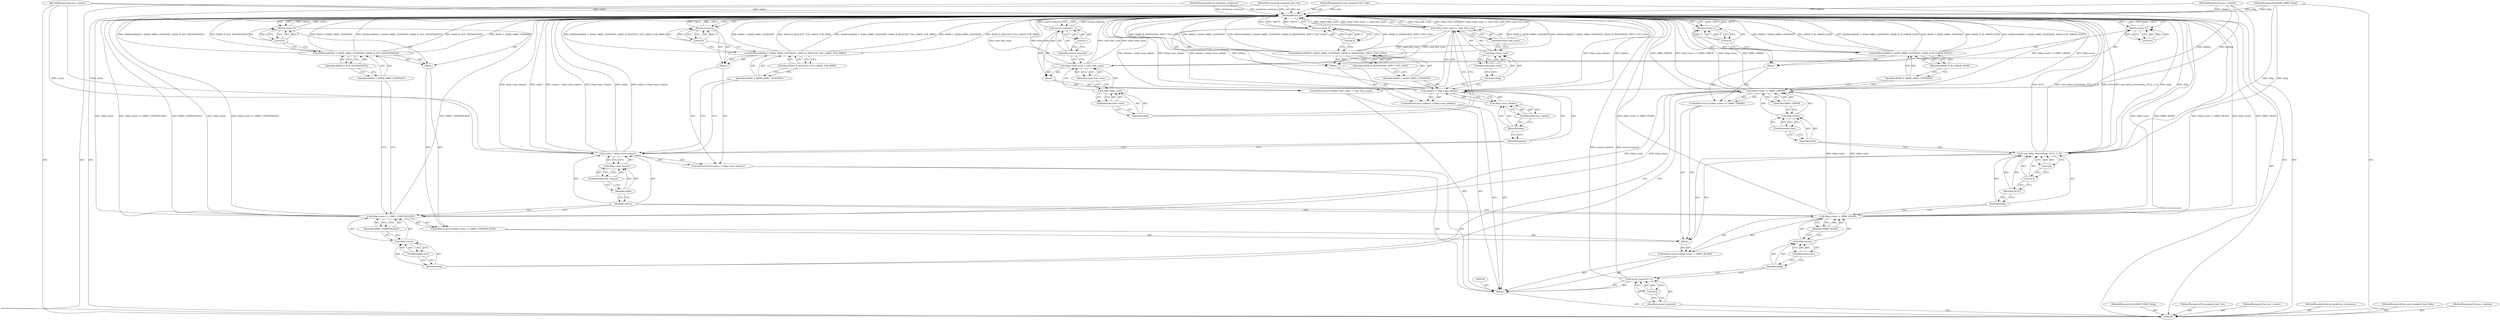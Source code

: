 digraph "1_openssl_1b0fe00e2704b5e20334a16d3c9099d1ba2ef1be_0" {
"1000189" [label="(MethodReturn,int)"];
"1000101" [label="(MethodParameterIn,RAND_DRBG *drbg)"];
"1000235" [label="(MethodParameterOut,RAND_DRBG *drbg)"];
"1000102" [label="(MethodParameterIn,unsigned char *out)"];
"1000236" [label="(MethodParameterOut,unsigned char *out)"];
"1000103" [label="(MethodParameterIn,size_t outlen)"];
"1000237" [label="(MethodParameterOut,size_t outlen)"];
"1000125" [label="(Call,drbg->state == DRBG_ERROR)"];
"1000126" [label="(Call,drbg->state)"];
"1000127" [label="(Identifier,drbg)"];
"1000128" [label="(FieldIdentifier,state)"];
"1000129" [label="(Identifier,DRBG_ERROR)"];
"1000130" [label="(Block,)"];
"1000124" [label="(ControlStructure,if (drbg->state == DRBG_ERROR))"];
"1000131" [label="(Call,RANDerr(RAND_F_RAND_DRBG_GENERATE, RAND_R_IN_ERROR_STATE))"];
"1000132" [label="(Identifier,RAND_F_RAND_DRBG_GENERATE)"];
"1000133" [label="(Identifier,RAND_R_IN_ERROR_STATE)"];
"1000134" [label="(Return,return 0;)"];
"1000135" [label="(Literal,0)"];
"1000137" [label="(Call,drbg->state == DRBG_UNINITIALISED)"];
"1000138" [label="(Call,drbg->state)"];
"1000139" [label="(Identifier,drbg)"];
"1000140" [label="(FieldIdentifier,state)"];
"1000141" [label="(Identifier,DRBG_UNINITIALISED)"];
"1000142" [label="(Block,)"];
"1000136" [label="(ControlStructure,if (drbg->state == DRBG_UNINITIALISED))"];
"1000143" [label="(Call,RANDerr(RAND_F_RAND_DRBG_GENERATE, RAND_R_NOT_INSTANTIATED))"];
"1000144" [label="(Identifier,RAND_F_RAND_DRBG_GENERATE)"];
"1000145" [label="(Identifier,RAND_R_NOT_INSTANTIATED)"];
"1000146" [label="(Return,return 0;)"];
"1000147" [label="(Literal,0)"];
"1000104" [label="(MethodParameterIn,int prediction_resistance)"];
"1000238" [label="(MethodParameterOut,int prediction_resistance)"];
"1000151" [label="(Call,drbg->max_request)"];
"1000152" [label="(Identifier,drbg)"];
"1000153" [label="(FieldIdentifier,max_request)"];
"1000154" [label="(Block,)"];
"1000148" [label="(ControlStructure,if (outlen > drbg->max_request))"];
"1000149" [label="(Call,outlen > drbg->max_request)"];
"1000150" [label="(Identifier,outlen)"];
"1000156" [label="(Identifier,RAND_F_RAND_DRBG_GENERATE)"];
"1000157" [label="(Identifier,RAND_R_REQUEST_TOO_LARGE_FOR_DRBG)"];
"1000155" [label="(Call,RANDerr(RAND_F_RAND_DRBG_GENERATE, RAND_R_REQUEST_TOO_LARGE_FOR_DRBG))"];
"1000159" [label="(Literal,0)"];
"1000158" [label="(Return,return 0;)"];
"1000163" [label="(Call,drbg->max_adinlen)"];
"1000164" [label="(Identifier,drbg)"];
"1000165" [label="(FieldIdentifier,max_adinlen)"];
"1000166" [label="(Block,)"];
"1000160" [label="(ControlStructure,if (adinlen > drbg->max_adinlen))"];
"1000161" [label="(Call,adinlen > drbg->max_adinlen)"];
"1000162" [label="(Identifier,adinlen)"];
"1000168" [label="(Identifier,RAND_F_RAND_DRBG_GENERATE)"];
"1000169" [label="(Identifier,RAND_R_ADDITIONAL_INPUT_TOO_LONG)"];
"1000167" [label="(Call,RANDerr(RAND_F_RAND_DRBG_GENERATE, RAND_R_ADDITIONAL_INPUT_TOO_LONG))"];
"1000171" [label="(Literal,0)"];
"1000170" [label="(Return,return 0;)"];
"1000173" [label="(Literal,0)"];
"1000172" [label="(Return,return 0;)"];
"1000105" [label="(MethodParameterIn,const unsigned char *adin)"];
"1000239" [label="(MethodParameterOut,const unsigned char *adin)"];
"1000106" [label="(MethodParameterIn,size_t adinlen)"];
"1000240" [label="(MethodParameterOut,size_t adinlen)"];
"1000178" [label="(FieldIdentifier,fork_count)"];
"1000179" [label="(Identifier,rand_fork_count)"];
"1000174" [label="(ControlStructure,if (drbg->fork_count != rand_fork_count))"];
"1000180" [label="(Block,)"];
"1000175" [label="(Call,drbg->fork_count != rand_fork_count)"];
"1000176" [label="(Call,drbg->fork_count)"];
"1000177" [label="(Identifier,drbg)"];
"1000184" [label="(FieldIdentifier,fork_count)"];
"1000185" [label="(Identifier,rand_fork_count)"];
"1000181" [label="(Call,drbg->fork_count = rand_fork_count)"];
"1000182" [label="(Call,drbg->fork_count)"];
"1000183" [label="(Identifier,drbg)"];
"1000188" [label="(Literal,1)"];
"1000186" [label="(Call,reseed_required = 1)"];
"1000187" [label="(Identifier,reseed_required)"];
"1000107" [label="(Block,)"];
"1000111" [label="(Literal,0)"];
"1000109" [label="(Call,reseed_required = 0)"];
"1000110" [label="(Identifier,reseed_required)"];
"1000116" [label="(FieldIdentifier,state)"];
"1000117" [label="(Identifier,DRBG_READY)"];
"1000118" [label="(Block,)"];
"1000112" [label="(ControlStructure,if (drbg->state != DRBG_READY))"];
"1000113" [label="(Call,drbg->state != DRBG_READY)"];
"1000114" [label="(Call,drbg->state)"];
"1000115" [label="(Identifier,drbg)"];
"1000120" [label="(Identifier,drbg)"];
"1000121" [label="(Identifier,NULL)"];
"1000122" [label="(Literal,0)"];
"1000123" [label="(Literal,0)"];
"1000119" [label="(Call,rand_drbg_restart(drbg, NULL, 0, 0))"];
"1000189" -> "1000100"  [label="AST: "];
"1000189" -> "1000134"  [label="CFG: "];
"1000189" -> "1000146"  [label="CFG: "];
"1000189" -> "1000158"  [label="CFG: "];
"1000189" -> "1000170"  [label="CFG: "];
"1000189" -> "1000172"  [label="CFG: "];
"1000189" -> "1000186"  [label="CFG: "];
"1000189" -> "1000175"  [label="CFG: "];
"1000134" -> "1000189"  [label="DDG: <RET>"];
"1000146" -> "1000189"  [label="DDG: <RET>"];
"1000172" -> "1000189"  [label="DDG: <RET>"];
"1000158" -> "1000189"  [label="DDG: <RET>"];
"1000170" -> "1000189"  [label="DDG: <RET>"];
"1000186" -> "1000189"  [label="DDG: reseed_required"];
"1000125" -> "1000189"  [label="DDG: drbg->state == DRBG_ERROR"];
"1000125" -> "1000189"  [label="DDG: drbg->state"];
"1000125" -> "1000189"  [label="DDG: DRBG_ERROR"];
"1000181" -> "1000189"  [label="DDG: rand_fork_count"];
"1000181" -> "1000189"  [label="DDG: drbg->fork_count"];
"1000149" -> "1000189"  [label="DDG: drbg->max_request"];
"1000149" -> "1000189"  [label="DDG: outlen"];
"1000149" -> "1000189"  [label="DDG: outlen > drbg->max_request"];
"1000167" -> "1000189"  [label="DDG: RAND_R_ADDITIONAL_INPUT_TOO_LONG"];
"1000167" -> "1000189"  [label="DDG: RAND_F_RAND_DRBG_GENERATE"];
"1000167" -> "1000189"  [label="DDG: RANDerr(RAND_F_RAND_DRBG_GENERATE, RAND_R_ADDITIONAL_INPUT_TOO_LONG)"];
"1000155" -> "1000189"  [label="DDG: RAND_R_REQUEST_TOO_LARGE_FOR_DRBG"];
"1000155" -> "1000189"  [label="DDG: RANDerr(RAND_F_RAND_DRBG_GENERATE, RAND_R_REQUEST_TOO_LARGE_FOR_DRBG)"];
"1000155" -> "1000189"  [label="DDG: RAND_F_RAND_DRBG_GENERATE"];
"1000105" -> "1000189"  [label="DDG: adin"];
"1000113" -> "1000189"  [label="DDG: drbg->state"];
"1000113" -> "1000189"  [label="DDG: DRBG_READY"];
"1000113" -> "1000189"  [label="DDG: drbg->state != DRBG_READY"];
"1000119" -> "1000189"  [label="DDG: NULL"];
"1000119" -> "1000189"  [label="DDG: rand_drbg_restart(drbg, NULL, 0, 0)"];
"1000119" -> "1000189"  [label="DDG: drbg"];
"1000161" -> "1000189"  [label="DDG: adinlen > drbg->max_adinlen"];
"1000161" -> "1000189"  [label="DDG: drbg->max_adinlen"];
"1000161" -> "1000189"  [label="DDG: adinlen"];
"1000131" -> "1000189"  [label="DDG: RANDerr(RAND_F_RAND_DRBG_GENERATE, RAND_R_IN_ERROR_STATE)"];
"1000131" -> "1000189"  [label="DDG: RAND_F_RAND_DRBG_GENERATE"];
"1000131" -> "1000189"  [label="DDG: RAND_R_IN_ERROR_STATE"];
"1000175" -> "1000189"  [label="DDG: rand_fork_count"];
"1000175" -> "1000189"  [label="DDG: drbg->fork_count"];
"1000175" -> "1000189"  [label="DDG: drbg->fork_count != rand_fork_count"];
"1000104" -> "1000189"  [label="DDG: prediction_resistance"];
"1000137" -> "1000189"  [label="DDG: DRBG_UNINITIALISED"];
"1000137" -> "1000189"  [label="DDG: drbg->state"];
"1000137" -> "1000189"  [label="DDG: drbg->state == DRBG_UNINITIALISED"];
"1000103" -> "1000189"  [label="DDG: outlen"];
"1000143" -> "1000189"  [label="DDG: RAND_F_RAND_DRBG_GENERATE"];
"1000143" -> "1000189"  [label="DDG: RANDerr(RAND_F_RAND_DRBG_GENERATE, RAND_R_NOT_INSTANTIATED)"];
"1000143" -> "1000189"  [label="DDG: RAND_R_NOT_INSTANTIATED"];
"1000102" -> "1000189"  [label="DDG: out"];
"1000101" -> "1000189"  [label="DDG: drbg"];
"1000109" -> "1000189"  [label="DDG: reseed_required"];
"1000106" -> "1000189"  [label="DDG: adinlen"];
"1000101" -> "1000100"  [label="AST: "];
"1000101" -> "1000189"  [label="DDG: drbg"];
"1000101" -> "1000119"  [label="DDG: drbg"];
"1000235" -> "1000100"  [label="AST: "];
"1000102" -> "1000100"  [label="AST: "];
"1000102" -> "1000189"  [label="DDG: out"];
"1000236" -> "1000100"  [label="AST: "];
"1000103" -> "1000100"  [label="AST: "];
"1000103" -> "1000189"  [label="DDG: outlen"];
"1000103" -> "1000149"  [label="DDG: outlen"];
"1000237" -> "1000100"  [label="AST: "];
"1000125" -> "1000124"  [label="AST: "];
"1000125" -> "1000129"  [label="CFG: "];
"1000126" -> "1000125"  [label="AST: "];
"1000129" -> "1000125"  [label="AST: "];
"1000132" -> "1000125"  [label="CFG: "];
"1000139" -> "1000125"  [label="CFG: "];
"1000125" -> "1000189"  [label="DDG: drbg->state == DRBG_ERROR"];
"1000125" -> "1000189"  [label="DDG: drbg->state"];
"1000125" -> "1000189"  [label="DDG: DRBG_ERROR"];
"1000113" -> "1000125"  [label="DDG: drbg->state"];
"1000125" -> "1000137"  [label="DDG: drbg->state"];
"1000126" -> "1000125"  [label="AST: "];
"1000126" -> "1000128"  [label="CFG: "];
"1000127" -> "1000126"  [label="AST: "];
"1000128" -> "1000126"  [label="AST: "];
"1000129" -> "1000126"  [label="CFG: "];
"1000127" -> "1000126"  [label="AST: "];
"1000127" -> "1000119"  [label="CFG: "];
"1000128" -> "1000127"  [label="CFG: "];
"1000128" -> "1000126"  [label="AST: "];
"1000128" -> "1000127"  [label="CFG: "];
"1000126" -> "1000128"  [label="CFG: "];
"1000129" -> "1000125"  [label="AST: "];
"1000129" -> "1000126"  [label="CFG: "];
"1000125" -> "1000129"  [label="CFG: "];
"1000130" -> "1000124"  [label="AST: "];
"1000131" -> "1000130"  [label="AST: "];
"1000134" -> "1000130"  [label="AST: "];
"1000124" -> "1000118"  [label="AST: "];
"1000125" -> "1000124"  [label="AST: "];
"1000130" -> "1000124"  [label="AST: "];
"1000131" -> "1000130"  [label="AST: "];
"1000131" -> "1000133"  [label="CFG: "];
"1000132" -> "1000131"  [label="AST: "];
"1000133" -> "1000131"  [label="AST: "];
"1000135" -> "1000131"  [label="CFG: "];
"1000131" -> "1000189"  [label="DDG: RANDerr(RAND_F_RAND_DRBG_GENERATE, RAND_R_IN_ERROR_STATE)"];
"1000131" -> "1000189"  [label="DDG: RAND_F_RAND_DRBG_GENERATE"];
"1000131" -> "1000189"  [label="DDG: RAND_R_IN_ERROR_STATE"];
"1000132" -> "1000131"  [label="AST: "];
"1000132" -> "1000125"  [label="CFG: "];
"1000133" -> "1000132"  [label="CFG: "];
"1000133" -> "1000131"  [label="AST: "];
"1000133" -> "1000132"  [label="CFG: "];
"1000131" -> "1000133"  [label="CFG: "];
"1000134" -> "1000130"  [label="AST: "];
"1000134" -> "1000135"  [label="CFG: "];
"1000135" -> "1000134"  [label="AST: "];
"1000189" -> "1000134"  [label="CFG: "];
"1000134" -> "1000189"  [label="DDG: <RET>"];
"1000135" -> "1000134"  [label="DDG: 0"];
"1000135" -> "1000134"  [label="AST: "];
"1000135" -> "1000131"  [label="CFG: "];
"1000134" -> "1000135"  [label="CFG: "];
"1000135" -> "1000134"  [label="DDG: 0"];
"1000137" -> "1000136"  [label="AST: "];
"1000137" -> "1000141"  [label="CFG: "];
"1000138" -> "1000137"  [label="AST: "];
"1000141" -> "1000137"  [label="AST: "];
"1000144" -> "1000137"  [label="CFG: "];
"1000150" -> "1000137"  [label="CFG: "];
"1000137" -> "1000189"  [label="DDG: DRBG_UNINITIALISED"];
"1000137" -> "1000189"  [label="DDG: drbg->state"];
"1000137" -> "1000189"  [label="DDG: drbg->state == DRBG_UNINITIALISED"];
"1000125" -> "1000137"  [label="DDG: drbg->state"];
"1000138" -> "1000137"  [label="AST: "];
"1000138" -> "1000140"  [label="CFG: "];
"1000139" -> "1000138"  [label="AST: "];
"1000140" -> "1000138"  [label="AST: "];
"1000141" -> "1000138"  [label="CFG: "];
"1000139" -> "1000138"  [label="AST: "];
"1000139" -> "1000125"  [label="CFG: "];
"1000140" -> "1000139"  [label="CFG: "];
"1000140" -> "1000138"  [label="AST: "];
"1000140" -> "1000139"  [label="CFG: "];
"1000138" -> "1000140"  [label="CFG: "];
"1000141" -> "1000137"  [label="AST: "];
"1000141" -> "1000138"  [label="CFG: "];
"1000137" -> "1000141"  [label="CFG: "];
"1000142" -> "1000136"  [label="AST: "];
"1000143" -> "1000142"  [label="AST: "];
"1000146" -> "1000142"  [label="AST: "];
"1000136" -> "1000118"  [label="AST: "];
"1000137" -> "1000136"  [label="AST: "];
"1000142" -> "1000136"  [label="AST: "];
"1000143" -> "1000142"  [label="AST: "];
"1000143" -> "1000145"  [label="CFG: "];
"1000144" -> "1000143"  [label="AST: "];
"1000145" -> "1000143"  [label="AST: "];
"1000147" -> "1000143"  [label="CFG: "];
"1000143" -> "1000189"  [label="DDG: RAND_F_RAND_DRBG_GENERATE"];
"1000143" -> "1000189"  [label="DDG: RANDerr(RAND_F_RAND_DRBG_GENERATE, RAND_R_NOT_INSTANTIATED)"];
"1000143" -> "1000189"  [label="DDG: RAND_R_NOT_INSTANTIATED"];
"1000144" -> "1000143"  [label="AST: "];
"1000144" -> "1000137"  [label="CFG: "];
"1000145" -> "1000144"  [label="CFG: "];
"1000145" -> "1000143"  [label="AST: "];
"1000145" -> "1000144"  [label="CFG: "];
"1000143" -> "1000145"  [label="CFG: "];
"1000146" -> "1000142"  [label="AST: "];
"1000146" -> "1000147"  [label="CFG: "];
"1000147" -> "1000146"  [label="AST: "];
"1000189" -> "1000146"  [label="CFG: "];
"1000146" -> "1000189"  [label="DDG: <RET>"];
"1000147" -> "1000146"  [label="DDG: 0"];
"1000147" -> "1000146"  [label="AST: "];
"1000147" -> "1000143"  [label="CFG: "];
"1000146" -> "1000147"  [label="CFG: "];
"1000147" -> "1000146"  [label="DDG: 0"];
"1000104" -> "1000100"  [label="AST: "];
"1000104" -> "1000189"  [label="DDG: prediction_resistance"];
"1000238" -> "1000100"  [label="AST: "];
"1000151" -> "1000149"  [label="AST: "];
"1000151" -> "1000153"  [label="CFG: "];
"1000152" -> "1000151"  [label="AST: "];
"1000153" -> "1000151"  [label="AST: "];
"1000149" -> "1000151"  [label="CFG: "];
"1000152" -> "1000151"  [label="AST: "];
"1000152" -> "1000150"  [label="CFG: "];
"1000153" -> "1000152"  [label="CFG: "];
"1000153" -> "1000151"  [label="AST: "];
"1000153" -> "1000152"  [label="CFG: "];
"1000151" -> "1000153"  [label="CFG: "];
"1000154" -> "1000148"  [label="AST: "];
"1000155" -> "1000154"  [label="AST: "];
"1000158" -> "1000154"  [label="AST: "];
"1000148" -> "1000107"  [label="AST: "];
"1000149" -> "1000148"  [label="AST: "];
"1000154" -> "1000148"  [label="AST: "];
"1000149" -> "1000148"  [label="AST: "];
"1000149" -> "1000151"  [label="CFG: "];
"1000150" -> "1000149"  [label="AST: "];
"1000151" -> "1000149"  [label="AST: "];
"1000156" -> "1000149"  [label="CFG: "];
"1000162" -> "1000149"  [label="CFG: "];
"1000149" -> "1000189"  [label="DDG: drbg->max_request"];
"1000149" -> "1000189"  [label="DDG: outlen"];
"1000149" -> "1000189"  [label="DDG: outlen > drbg->max_request"];
"1000103" -> "1000149"  [label="DDG: outlen"];
"1000150" -> "1000149"  [label="AST: "];
"1000150" -> "1000137"  [label="CFG: "];
"1000150" -> "1000113"  [label="CFG: "];
"1000152" -> "1000150"  [label="CFG: "];
"1000156" -> "1000155"  [label="AST: "];
"1000156" -> "1000149"  [label="CFG: "];
"1000157" -> "1000156"  [label="CFG: "];
"1000157" -> "1000155"  [label="AST: "];
"1000157" -> "1000156"  [label="CFG: "];
"1000155" -> "1000157"  [label="CFG: "];
"1000155" -> "1000154"  [label="AST: "];
"1000155" -> "1000157"  [label="CFG: "];
"1000156" -> "1000155"  [label="AST: "];
"1000157" -> "1000155"  [label="AST: "];
"1000159" -> "1000155"  [label="CFG: "];
"1000155" -> "1000189"  [label="DDG: RAND_R_REQUEST_TOO_LARGE_FOR_DRBG"];
"1000155" -> "1000189"  [label="DDG: RANDerr(RAND_F_RAND_DRBG_GENERATE, RAND_R_REQUEST_TOO_LARGE_FOR_DRBG)"];
"1000155" -> "1000189"  [label="DDG: RAND_F_RAND_DRBG_GENERATE"];
"1000159" -> "1000158"  [label="AST: "];
"1000159" -> "1000155"  [label="CFG: "];
"1000158" -> "1000159"  [label="CFG: "];
"1000159" -> "1000158"  [label="DDG: 0"];
"1000158" -> "1000154"  [label="AST: "];
"1000158" -> "1000159"  [label="CFG: "];
"1000159" -> "1000158"  [label="AST: "];
"1000189" -> "1000158"  [label="CFG: "];
"1000158" -> "1000189"  [label="DDG: <RET>"];
"1000159" -> "1000158"  [label="DDG: 0"];
"1000163" -> "1000161"  [label="AST: "];
"1000163" -> "1000165"  [label="CFG: "];
"1000164" -> "1000163"  [label="AST: "];
"1000165" -> "1000163"  [label="AST: "];
"1000161" -> "1000163"  [label="CFG: "];
"1000164" -> "1000163"  [label="AST: "];
"1000164" -> "1000162"  [label="CFG: "];
"1000165" -> "1000164"  [label="CFG: "];
"1000165" -> "1000163"  [label="AST: "];
"1000165" -> "1000164"  [label="CFG: "];
"1000163" -> "1000165"  [label="CFG: "];
"1000166" -> "1000160"  [label="AST: "];
"1000167" -> "1000166"  [label="AST: "];
"1000170" -> "1000166"  [label="AST: "];
"1000172" -> "1000166"  [label="AST: "];
"1000160" -> "1000107"  [label="AST: "];
"1000161" -> "1000160"  [label="AST: "];
"1000166" -> "1000160"  [label="AST: "];
"1000161" -> "1000160"  [label="AST: "];
"1000161" -> "1000163"  [label="CFG: "];
"1000162" -> "1000161"  [label="AST: "];
"1000163" -> "1000161"  [label="AST: "];
"1000168" -> "1000161"  [label="CFG: "];
"1000177" -> "1000161"  [label="CFG: "];
"1000161" -> "1000189"  [label="DDG: adinlen > drbg->max_adinlen"];
"1000161" -> "1000189"  [label="DDG: drbg->max_adinlen"];
"1000161" -> "1000189"  [label="DDG: adinlen"];
"1000106" -> "1000161"  [label="DDG: adinlen"];
"1000162" -> "1000161"  [label="AST: "];
"1000162" -> "1000149"  [label="CFG: "];
"1000164" -> "1000162"  [label="CFG: "];
"1000168" -> "1000167"  [label="AST: "];
"1000168" -> "1000161"  [label="CFG: "];
"1000169" -> "1000168"  [label="CFG: "];
"1000169" -> "1000167"  [label="AST: "];
"1000169" -> "1000168"  [label="CFG: "];
"1000167" -> "1000169"  [label="CFG: "];
"1000167" -> "1000166"  [label="AST: "];
"1000167" -> "1000169"  [label="CFG: "];
"1000168" -> "1000167"  [label="AST: "];
"1000169" -> "1000167"  [label="AST: "];
"1000171" -> "1000167"  [label="CFG: "];
"1000167" -> "1000189"  [label="DDG: RAND_R_ADDITIONAL_INPUT_TOO_LONG"];
"1000167" -> "1000189"  [label="DDG: RAND_F_RAND_DRBG_GENERATE"];
"1000167" -> "1000189"  [label="DDG: RANDerr(RAND_F_RAND_DRBG_GENERATE, RAND_R_ADDITIONAL_INPUT_TOO_LONG)"];
"1000171" -> "1000170"  [label="AST: "];
"1000171" -> "1000167"  [label="CFG: "];
"1000170" -> "1000171"  [label="CFG: "];
"1000171" -> "1000170"  [label="DDG: 0"];
"1000170" -> "1000166"  [label="AST: "];
"1000170" -> "1000171"  [label="CFG: "];
"1000171" -> "1000170"  [label="AST: "];
"1000189" -> "1000170"  [label="CFG: "];
"1000170" -> "1000189"  [label="DDG: <RET>"];
"1000171" -> "1000170"  [label="DDG: 0"];
"1000173" -> "1000172"  [label="AST: "];
"1000172" -> "1000173"  [label="CFG: "];
"1000173" -> "1000172"  [label="DDG: 0"];
"1000172" -> "1000166"  [label="AST: "];
"1000172" -> "1000173"  [label="CFG: "];
"1000173" -> "1000172"  [label="AST: "];
"1000189" -> "1000172"  [label="CFG: "];
"1000172" -> "1000189"  [label="DDG: <RET>"];
"1000173" -> "1000172"  [label="DDG: 0"];
"1000105" -> "1000100"  [label="AST: "];
"1000105" -> "1000189"  [label="DDG: adin"];
"1000239" -> "1000100"  [label="AST: "];
"1000106" -> "1000100"  [label="AST: "];
"1000106" -> "1000189"  [label="DDG: adinlen"];
"1000106" -> "1000161"  [label="DDG: adinlen"];
"1000240" -> "1000100"  [label="AST: "];
"1000178" -> "1000176"  [label="AST: "];
"1000178" -> "1000177"  [label="CFG: "];
"1000176" -> "1000178"  [label="CFG: "];
"1000179" -> "1000175"  [label="AST: "];
"1000179" -> "1000176"  [label="CFG: "];
"1000175" -> "1000179"  [label="CFG: "];
"1000174" -> "1000107"  [label="AST: "];
"1000175" -> "1000174"  [label="AST: "];
"1000180" -> "1000174"  [label="AST: "];
"1000180" -> "1000174"  [label="AST: "];
"1000181" -> "1000180"  [label="AST: "];
"1000186" -> "1000180"  [label="AST: "];
"1000175" -> "1000174"  [label="AST: "];
"1000175" -> "1000179"  [label="CFG: "];
"1000176" -> "1000175"  [label="AST: "];
"1000179" -> "1000175"  [label="AST: "];
"1000183" -> "1000175"  [label="CFG: "];
"1000189" -> "1000175"  [label="CFG: "];
"1000175" -> "1000189"  [label="DDG: rand_fork_count"];
"1000175" -> "1000189"  [label="DDG: drbg->fork_count"];
"1000175" -> "1000189"  [label="DDG: drbg->fork_count != rand_fork_count"];
"1000175" -> "1000181"  [label="DDG: rand_fork_count"];
"1000176" -> "1000175"  [label="AST: "];
"1000176" -> "1000178"  [label="CFG: "];
"1000177" -> "1000176"  [label="AST: "];
"1000178" -> "1000176"  [label="AST: "];
"1000179" -> "1000176"  [label="CFG: "];
"1000177" -> "1000176"  [label="AST: "];
"1000177" -> "1000161"  [label="CFG: "];
"1000178" -> "1000177"  [label="CFG: "];
"1000184" -> "1000182"  [label="AST: "];
"1000184" -> "1000183"  [label="CFG: "];
"1000182" -> "1000184"  [label="CFG: "];
"1000185" -> "1000181"  [label="AST: "];
"1000185" -> "1000182"  [label="CFG: "];
"1000181" -> "1000185"  [label="CFG: "];
"1000181" -> "1000180"  [label="AST: "];
"1000181" -> "1000185"  [label="CFG: "];
"1000182" -> "1000181"  [label="AST: "];
"1000185" -> "1000181"  [label="AST: "];
"1000187" -> "1000181"  [label="CFG: "];
"1000181" -> "1000189"  [label="DDG: rand_fork_count"];
"1000181" -> "1000189"  [label="DDG: drbg->fork_count"];
"1000175" -> "1000181"  [label="DDG: rand_fork_count"];
"1000182" -> "1000181"  [label="AST: "];
"1000182" -> "1000184"  [label="CFG: "];
"1000183" -> "1000182"  [label="AST: "];
"1000184" -> "1000182"  [label="AST: "];
"1000185" -> "1000182"  [label="CFG: "];
"1000183" -> "1000182"  [label="AST: "];
"1000183" -> "1000175"  [label="CFG: "];
"1000184" -> "1000183"  [label="CFG: "];
"1000188" -> "1000186"  [label="AST: "];
"1000188" -> "1000187"  [label="CFG: "];
"1000186" -> "1000188"  [label="CFG: "];
"1000186" -> "1000180"  [label="AST: "];
"1000186" -> "1000188"  [label="CFG: "];
"1000187" -> "1000186"  [label="AST: "];
"1000188" -> "1000186"  [label="AST: "];
"1000189" -> "1000186"  [label="CFG: "];
"1000186" -> "1000189"  [label="DDG: reseed_required"];
"1000187" -> "1000186"  [label="AST: "];
"1000187" -> "1000181"  [label="CFG: "];
"1000188" -> "1000187"  [label="CFG: "];
"1000107" -> "1000100"  [label="AST: "];
"1000108" -> "1000107"  [label="AST: "];
"1000109" -> "1000107"  [label="AST: "];
"1000112" -> "1000107"  [label="AST: "];
"1000148" -> "1000107"  [label="AST: "];
"1000160" -> "1000107"  [label="AST: "];
"1000174" -> "1000107"  [label="AST: "];
"1000111" -> "1000109"  [label="AST: "];
"1000111" -> "1000110"  [label="CFG: "];
"1000109" -> "1000111"  [label="CFG: "];
"1000109" -> "1000107"  [label="AST: "];
"1000109" -> "1000111"  [label="CFG: "];
"1000110" -> "1000109"  [label="AST: "];
"1000111" -> "1000109"  [label="AST: "];
"1000115" -> "1000109"  [label="CFG: "];
"1000109" -> "1000189"  [label="DDG: reseed_required"];
"1000110" -> "1000109"  [label="AST: "];
"1000110" -> "1000100"  [label="CFG: "];
"1000111" -> "1000110"  [label="CFG: "];
"1000116" -> "1000114"  [label="AST: "];
"1000116" -> "1000115"  [label="CFG: "];
"1000114" -> "1000116"  [label="CFG: "];
"1000117" -> "1000113"  [label="AST: "];
"1000117" -> "1000114"  [label="CFG: "];
"1000113" -> "1000117"  [label="CFG: "];
"1000118" -> "1000112"  [label="AST: "];
"1000119" -> "1000118"  [label="AST: "];
"1000124" -> "1000118"  [label="AST: "];
"1000136" -> "1000118"  [label="AST: "];
"1000112" -> "1000107"  [label="AST: "];
"1000113" -> "1000112"  [label="AST: "];
"1000118" -> "1000112"  [label="AST: "];
"1000113" -> "1000112"  [label="AST: "];
"1000113" -> "1000117"  [label="CFG: "];
"1000114" -> "1000113"  [label="AST: "];
"1000117" -> "1000113"  [label="AST: "];
"1000120" -> "1000113"  [label="CFG: "];
"1000150" -> "1000113"  [label="CFG: "];
"1000113" -> "1000189"  [label="DDG: drbg->state"];
"1000113" -> "1000189"  [label="DDG: DRBG_READY"];
"1000113" -> "1000189"  [label="DDG: drbg->state != DRBG_READY"];
"1000113" -> "1000125"  [label="DDG: drbg->state"];
"1000114" -> "1000113"  [label="AST: "];
"1000114" -> "1000116"  [label="CFG: "];
"1000115" -> "1000114"  [label="AST: "];
"1000116" -> "1000114"  [label="AST: "];
"1000117" -> "1000114"  [label="CFG: "];
"1000115" -> "1000114"  [label="AST: "];
"1000115" -> "1000109"  [label="CFG: "];
"1000116" -> "1000115"  [label="CFG: "];
"1000120" -> "1000119"  [label="AST: "];
"1000120" -> "1000113"  [label="CFG: "];
"1000121" -> "1000120"  [label="CFG: "];
"1000121" -> "1000119"  [label="AST: "];
"1000121" -> "1000120"  [label="CFG: "];
"1000122" -> "1000121"  [label="CFG: "];
"1000122" -> "1000119"  [label="AST: "];
"1000122" -> "1000121"  [label="CFG: "];
"1000123" -> "1000122"  [label="CFG: "];
"1000123" -> "1000119"  [label="AST: "];
"1000123" -> "1000122"  [label="CFG: "];
"1000119" -> "1000123"  [label="CFG: "];
"1000119" -> "1000118"  [label="AST: "];
"1000119" -> "1000123"  [label="CFG: "];
"1000120" -> "1000119"  [label="AST: "];
"1000121" -> "1000119"  [label="AST: "];
"1000122" -> "1000119"  [label="AST: "];
"1000123" -> "1000119"  [label="AST: "];
"1000127" -> "1000119"  [label="CFG: "];
"1000119" -> "1000189"  [label="DDG: NULL"];
"1000119" -> "1000189"  [label="DDG: rand_drbg_restart(drbg, NULL, 0, 0)"];
"1000119" -> "1000189"  [label="DDG: drbg"];
"1000101" -> "1000119"  [label="DDG: drbg"];
}
